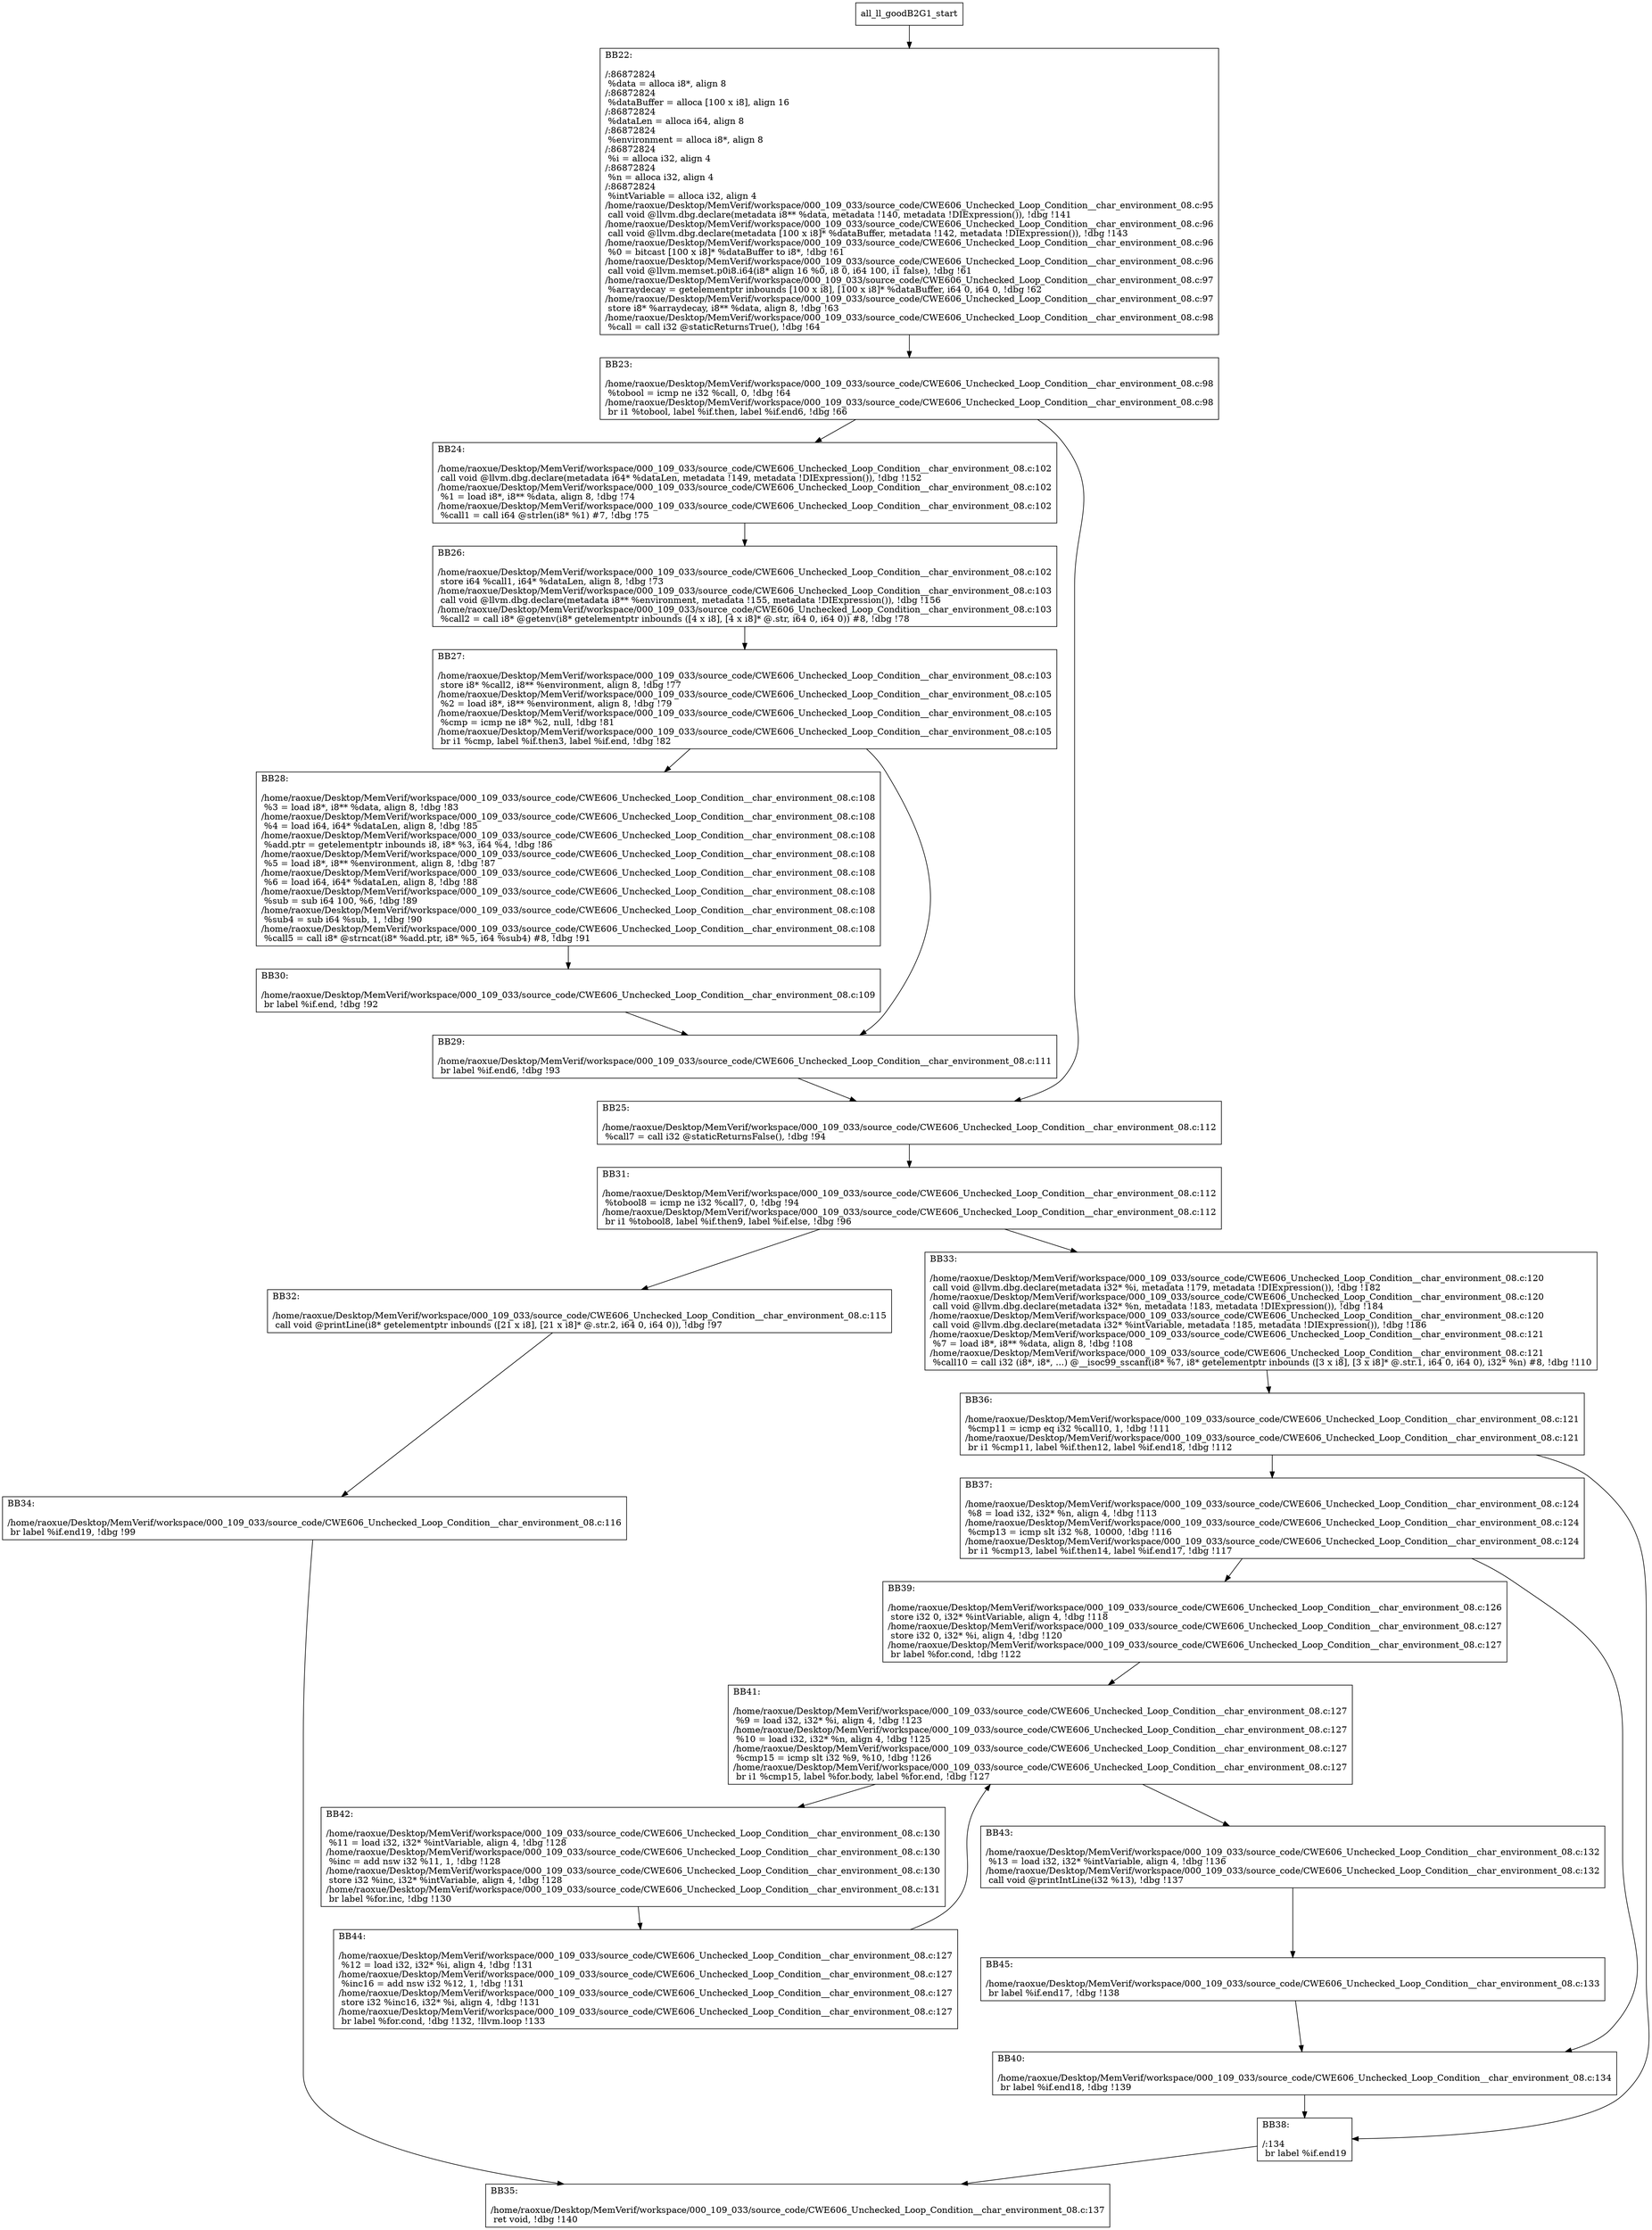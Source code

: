 digraph "CFG for'all_ll_goodB2G1' function" {
	BBall_ll_goodB2G1_start[shape=record,label="{all_ll_goodB2G1_start}"];
	BBall_ll_goodB2G1_start-> all_ll_goodB2G1BB22;
	all_ll_goodB2G1BB22 [shape=record, label="{BB22:\l\l/:86872824\l
  %data = alloca i8*, align 8\l
/:86872824\l
  %dataBuffer = alloca [100 x i8], align 16\l
/:86872824\l
  %dataLen = alloca i64, align 8\l
/:86872824\l
  %environment = alloca i8*, align 8\l
/:86872824\l
  %i = alloca i32, align 4\l
/:86872824\l
  %n = alloca i32, align 4\l
/:86872824\l
  %intVariable = alloca i32, align 4\l
/home/raoxue/Desktop/MemVerif/workspace/000_109_033/source_code/CWE606_Unchecked_Loop_Condition__char_environment_08.c:95\l
  call void @llvm.dbg.declare(metadata i8** %data, metadata !140, metadata !DIExpression()), !dbg !141\l
/home/raoxue/Desktop/MemVerif/workspace/000_109_033/source_code/CWE606_Unchecked_Loop_Condition__char_environment_08.c:96\l
  call void @llvm.dbg.declare(metadata [100 x i8]* %dataBuffer, metadata !142, metadata !DIExpression()), !dbg !143\l
/home/raoxue/Desktop/MemVerif/workspace/000_109_033/source_code/CWE606_Unchecked_Loop_Condition__char_environment_08.c:96\l
  %0 = bitcast [100 x i8]* %dataBuffer to i8*, !dbg !61\l
/home/raoxue/Desktop/MemVerif/workspace/000_109_033/source_code/CWE606_Unchecked_Loop_Condition__char_environment_08.c:96\l
  call void @llvm.memset.p0i8.i64(i8* align 16 %0, i8 0, i64 100, i1 false), !dbg !61\l
/home/raoxue/Desktop/MemVerif/workspace/000_109_033/source_code/CWE606_Unchecked_Loop_Condition__char_environment_08.c:97\l
  %arraydecay = getelementptr inbounds [100 x i8], [100 x i8]* %dataBuffer, i64 0, i64 0, !dbg !62\l
/home/raoxue/Desktop/MemVerif/workspace/000_109_033/source_code/CWE606_Unchecked_Loop_Condition__char_environment_08.c:97\l
  store i8* %arraydecay, i8** %data, align 8, !dbg !63\l
/home/raoxue/Desktop/MemVerif/workspace/000_109_033/source_code/CWE606_Unchecked_Loop_Condition__char_environment_08.c:98\l
  %call = call i32 @staticReturnsTrue(), !dbg !64\l
}"];
	all_ll_goodB2G1BB22-> all_ll_goodB2G1BB23;
	all_ll_goodB2G1BB23 [shape=record, label="{BB23:\l\l/home/raoxue/Desktop/MemVerif/workspace/000_109_033/source_code/CWE606_Unchecked_Loop_Condition__char_environment_08.c:98\l
  %tobool = icmp ne i32 %call, 0, !dbg !64\l
/home/raoxue/Desktop/MemVerif/workspace/000_109_033/source_code/CWE606_Unchecked_Loop_Condition__char_environment_08.c:98\l
  br i1 %tobool, label %if.then, label %if.end6, !dbg !66\l
}"];
	all_ll_goodB2G1BB23-> all_ll_goodB2G1BB24;
	all_ll_goodB2G1BB23-> all_ll_goodB2G1BB25;
	all_ll_goodB2G1BB24 [shape=record, label="{BB24:\l\l/home/raoxue/Desktop/MemVerif/workspace/000_109_033/source_code/CWE606_Unchecked_Loop_Condition__char_environment_08.c:102\l
  call void @llvm.dbg.declare(metadata i64* %dataLen, metadata !149, metadata !DIExpression()), !dbg !152\l
/home/raoxue/Desktop/MemVerif/workspace/000_109_033/source_code/CWE606_Unchecked_Loop_Condition__char_environment_08.c:102\l
  %1 = load i8*, i8** %data, align 8, !dbg !74\l
/home/raoxue/Desktop/MemVerif/workspace/000_109_033/source_code/CWE606_Unchecked_Loop_Condition__char_environment_08.c:102\l
  %call1 = call i64 @strlen(i8* %1) #7, !dbg !75\l
}"];
	all_ll_goodB2G1BB24-> all_ll_goodB2G1BB26;
	all_ll_goodB2G1BB26 [shape=record, label="{BB26:\l\l/home/raoxue/Desktop/MemVerif/workspace/000_109_033/source_code/CWE606_Unchecked_Loop_Condition__char_environment_08.c:102\l
  store i64 %call1, i64* %dataLen, align 8, !dbg !73\l
/home/raoxue/Desktop/MemVerif/workspace/000_109_033/source_code/CWE606_Unchecked_Loop_Condition__char_environment_08.c:103\l
  call void @llvm.dbg.declare(metadata i8** %environment, metadata !155, metadata !DIExpression()), !dbg !156\l
/home/raoxue/Desktop/MemVerif/workspace/000_109_033/source_code/CWE606_Unchecked_Loop_Condition__char_environment_08.c:103\l
  %call2 = call i8* @getenv(i8* getelementptr inbounds ([4 x i8], [4 x i8]* @.str, i64 0, i64 0)) #8, !dbg !78\l
}"];
	all_ll_goodB2G1BB26-> all_ll_goodB2G1BB27;
	all_ll_goodB2G1BB27 [shape=record, label="{BB27:\l\l/home/raoxue/Desktop/MemVerif/workspace/000_109_033/source_code/CWE606_Unchecked_Loop_Condition__char_environment_08.c:103\l
  store i8* %call2, i8** %environment, align 8, !dbg !77\l
/home/raoxue/Desktop/MemVerif/workspace/000_109_033/source_code/CWE606_Unchecked_Loop_Condition__char_environment_08.c:105\l
  %2 = load i8*, i8** %environment, align 8, !dbg !79\l
/home/raoxue/Desktop/MemVerif/workspace/000_109_033/source_code/CWE606_Unchecked_Loop_Condition__char_environment_08.c:105\l
  %cmp = icmp ne i8* %2, null, !dbg !81\l
/home/raoxue/Desktop/MemVerif/workspace/000_109_033/source_code/CWE606_Unchecked_Loop_Condition__char_environment_08.c:105\l
  br i1 %cmp, label %if.then3, label %if.end, !dbg !82\l
}"];
	all_ll_goodB2G1BB27-> all_ll_goodB2G1BB28;
	all_ll_goodB2G1BB27-> all_ll_goodB2G1BB29;
	all_ll_goodB2G1BB28 [shape=record, label="{BB28:\l\l/home/raoxue/Desktop/MemVerif/workspace/000_109_033/source_code/CWE606_Unchecked_Loop_Condition__char_environment_08.c:108\l
  %3 = load i8*, i8** %data, align 8, !dbg !83\l
/home/raoxue/Desktop/MemVerif/workspace/000_109_033/source_code/CWE606_Unchecked_Loop_Condition__char_environment_08.c:108\l
  %4 = load i64, i64* %dataLen, align 8, !dbg !85\l
/home/raoxue/Desktop/MemVerif/workspace/000_109_033/source_code/CWE606_Unchecked_Loop_Condition__char_environment_08.c:108\l
  %add.ptr = getelementptr inbounds i8, i8* %3, i64 %4, !dbg !86\l
/home/raoxue/Desktop/MemVerif/workspace/000_109_033/source_code/CWE606_Unchecked_Loop_Condition__char_environment_08.c:108\l
  %5 = load i8*, i8** %environment, align 8, !dbg !87\l
/home/raoxue/Desktop/MemVerif/workspace/000_109_033/source_code/CWE606_Unchecked_Loop_Condition__char_environment_08.c:108\l
  %6 = load i64, i64* %dataLen, align 8, !dbg !88\l
/home/raoxue/Desktop/MemVerif/workspace/000_109_033/source_code/CWE606_Unchecked_Loop_Condition__char_environment_08.c:108\l
  %sub = sub i64 100, %6, !dbg !89\l
/home/raoxue/Desktop/MemVerif/workspace/000_109_033/source_code/CWE606_Unchecked_Loop_Condition__char_environment_08.c:108\l
  %sub4 = sub i64 %sub, 1, !dbg !90\l
/home/raoxue/Desktop/MemVerif/workspace/000_109_033/source_code/CWE606_Unchecked_Loop_Condition__char_environment_08.c:108\l
  %call5 = call i8* @strncat(i8* %add.ptr, i8* %5, i64 %sub4) #8, !dbg !91\l
}"];
	all_ll_goodB2G1BB28-> all_ll_goodB2G1BB30;
	all_ll_goodB2G1BB30 [shape=record, label="{BB30:\l\l/home/raoxue/Desktop/MemVerif/workspace/000_109_033/source_code/CWE606_Unchecked_Loop_Condition__char_environment_08.c:109\l
  br label %if.end, !dbg !92\l
}"];
	all_ll_goodB2G1BB30-> all_ll_goodB2G1BB29;
	all_ll_goodB2G1BB29 [shape=record, label="{BB29:\l\l/home/raoxue/Desktop/MemVerif/workspace/000_109_033/source_code/CWE606_Unchecked_Loop_Condition__char_environment_08.c:111\l
  br label %if.end6, !dbg !93\l
}"];
	all_ll_goodB2G1BB29-> all_ll_goodB2G1BB25;
	all_ll_goodB2G1BB25 [shape=record, label="{BB25:\l\l/home/raoxue/Desktop/MemVerif/workspace/000_109_033/source_code/CWE606_Unchecked_Loop_Condition__char_environment_08.c:112\l
  %call7 = call i32 @staticReturnsFalse(), !dbg !94\l
}"];
	all_ll_goodB2G1BB25-> all_ll_goodB2G1BB31;
	all_ll_goodB2G1BB31 [shape=record, label="{BB31:\l\l/home/raoxue/Desktop/MemVerif/workspace/000_109_033/source_code/CWE606_Unchecked_Loop_Condition__char_environment_08.c:112\l
  %tobool8 = icmp ne i32 %call7, 0, !dbg !94\l
/home/raoxue/Desktop/MemVerif/workspace/000_109_033/source_code/CWE606_Unchecked_Loop_Condition__char_environment_08.c:112\l
  br i1 %tobool8, label %if.then9, label %if.else, !dbg !96\l
}"];
	all_ll_goodB2G1BB31-> all_ll_goodB2G1BB32;
	all_ll_goodB2G1BB31-> all_ll_goodB2G1BB33;
	all_ll_goodB2G1BB32 [shape=record, label="{BB32:\l\l/home/raoxue/Desktop/MemVerif/workspace/000_109_033/source_code/CWE606_Unchecked_Loop_Condition__char_environment_08.c:115\l
  call void @printLine(i8* getelementptr inbounds ([21 x i8], [21 x i8]* @.str.2, i64 0, i64 0)), !dbg !97\l
}"];
	all_ll_goodB2G1BB32-> all_ll_goodB2G1BB34;
	all_ll_goodB2G1BB34 [shape=record, label="{BB34:\l\l/home/raoxue/Desktop/MemVerif/workspace/000_109_033/source_code/CWE606_Unchecked_Loop_Condition__char_environment_08.c:116\l
  br label %if.end19, !dbg !99\l
}"];
	all_ll_goodB2G1BB34-> all_ll_goodB2G1BB35;
	all_ll_goodB2G1BB33 [shape=record, label="{BB33:\l\l/home/raoxue/Desktop/MemVerif/workspace/000_109_033/source_code/CWE606_Unchecked_Loop_Condition__char_environment_08.c:120\l
  call void @llvm.dbg.declare(metadata i32* %i, metadata !179, metadata !DIExpression()), !dbg !182\l
/home/raoxue/Desktop/MemVerif/workspace/000_109_033/source_code/CWE606_Unchecked_Loop_Condition__char_environment_08.c:120\l
  call void @llvm.dbg.declare(metadata i32* %n, metadata !183, metadata !DIExpression()), !dbg !184\l
/home/raoxue/Desktop/MemVerif/workspace/000_109_033/source_code/CWE606_Unchecked_Loop_Condition__char_environment_08.c:120\l
  call void @llvm.dbg.declare(metadata i32* %intVariable, metadata !185, metadata !DIExpression()), !dbg !186\l
/home/raoxue/Desktop/MemVerif/workspace/000_109_033/source_code/CWE606_Unchecked_Loop_Condition__char_environment_08.c:121\l
  %7 = load i8*, i8** %data, align 8, !dbg !108\l
/home/raoxue/Desktop/MemVerif/workspace/000_109_033/source_code/CWE606_Unchecked_Loop_Condition__char_environment_08.c:121\l
  %call10 = call i32 (i8*, i8*, ...) @__isoc99_sscanf(i8* %7, i8* getelementptr inbounds ([3 x i8], [3 x i8]* @.str.1, i64 0, i64 0), i32* %n) #8, !dbg !110\l
}"];
	all_ll_goodB2G1BB33-> all_ll_goodB2G1BB36;
	all_ll_goodB2G1BB36 [shape=record, label="{BB36:\l\l/home/raoxue/Desktop/MemVerif/workspace/000_109_033/source_code/CWE606_Unchecked_Loop_Condition__char_environment_08.c:121\l
  %cmp11 = icmp eq i32 %call10, 1, !dbg !111\l
/home/raoxue/Desktop/MemVerif/workspace/000_109_033/source_code/CWE606_Unchecked_Loop_Condition__char_environment_08.c:121\l
  br i1 %cmp11, label %if.then12, label %if.end18, !dbg !112\l
}"];
	all_ll_goodB2G1BB36-> all_ll_goodB2G1BB37;
	all_ll_goodB2G1BB36-> all_ll_goodB2G1BB38;
	all_ll_goodB2G1BB37 [shape=record, label="{BB37:\l\l/home/raoxue/Desktop/MemVerif/workspace/000_109_033/source_code/CWE606_Unchecked_Loop_Condition__char_environment_08.c:124\l
  %8 = load i32, i32* %n, align 4, !dbg !113\l
/home/raoxue/Desktop/MemVerif/workspace/000_109_033/source_code/CWE606_Unchecked_Loop_Condition__char_environment_08.c:124\l
  %cmp13 = icmp slt i32 %8, 10000, !dbg !116\l
/home/raoxue/Desktop/MemVerif/workspace/000_109_033/source_code/CWE606_Unchecked_Loop_Condition__char_environment_08.c:124\l
  br i1 %cmp13, label %if.then14, label %if.end17, !dbg !117\l
}"];
	all_ll_goodB2G1BB37-> all_ll_goodB2G1BB39;
	all_ll_goodB2G1BB37-> all_ll_goodB2G1BB40;
	all_ll_goodB2G1BB39 [shape=record, label="{BB39:\l\l/home/raoxue/Desktop/MemVerif/workspace/000_109_033/source_code/CWE606_Unchecked_Loop_Condition__char_environment_08.c:126\l
  store i32 0, i32* %intVariable, align 4, !dbg !118\l
/home/raoxue/Desktop/MemVerif/workspace/000_109_033/source_code/CWE606_Unchecked_Loop_Condition__char_environment_08.c:127\l
  store i32 0, i32* %i, align 4, !dbg !120\l
/home/raoxue/Desktop/MemVerif/workspace/000_109_033/source_code/CWE606_Unchecked_Loop_Condition__char_environment_08.c:127\l
  br label %for.cond, !dbg !122\l
}"];
	all_ll_goodB2G1BB39-> all_ll_goodB2G1BB41;
	all_ll_goodB2G1BB41 [shape=record, label="{BB41:\l\l/home/raoxue/Desktop/MemVerif/workspace/000_109_033/source_code/CWE606_Unchecked_Loop_Condition__char_environment_08.c:127\l
  %9 = load i32, i32* %i, align 4, !dbg !123\l
/home/raoxue/Desktop/MemVerif/workspace/000_109_033/source_code/CWE606_Unchecked_Loop_Condition__char_environment_08.c:127\l
  %10 = load i32, i32* %n, align 4, !dbg !125\l
/home/raoxue/Desktop/MemVerif/workspace/000_109_033/source_code/CWE606_Unchecked_Loop_Condition__char_environment_08.c:127\l
  %cmp15 = icmp slt i32 %9, %10, !dbg !126\l
/home/raoxue/Desktop/MemVerif/workspace/000_109_033/source_code/CWE606_Unchecked_Loop_Condition__char_environment_08.c:127\l
  br i1 %cmp15, label %for.body, label %for.end, !dbg !127\l
}"];
	all_ll_goodB2G1BB41-> all_ll_goodB2G1BB42;
	all_ll_goodB2G1BB41-> all_ll_goodB2G1BB43;
	all_ll_goodB2G1BB42 [shape=record, label="{BB42:\l\l/home/raoxue/Desktop/MemVerif/workspace/000_109_033/source_code/CWE606_Unchecked_Loop_Condition__char_environment_08.c:130\l
  %11 = load i32, i32* %intVariable, align 4, !dbg !128\l
/home/raoxue/Desktop/MemVerif/workspace/000_109_033/source_code/CWE606_Unchecked_Loop_Condition__char_environment_08.c:130\l
  %inc = add nsw i32 %11, 1, !dbg !128\l
/home/raoxue/Desktop/MemVerif/workspace/000_109_033/source_code/CWE606_Unchecked_Loop_Condition__char_environment_08.c:130\l
  store i32 %inc, i32* %intVariable, align 4, !dbg !128\l
/home/raoxue/Desktop/MemVerif/workspace/000_109_033/source_code/CWE606_Unchecked_Loop_Condition__char_environment_08.c:131\l
  br label %for.inc, !dbg !130\l
}"];
	all_ll_goodB2G1BB42-> all_ll_goodB2G1BB44;
	all_ll_goodB2G1BB44 [shape=record, label="{BB44:\l\l/home/raoxue/Desktop/MemVerif/workspace/000_109_033/source_code/CWE606_Unchecked_Loop_Condition__char_environment_08.c:127\l
  %12 = load i32, i32* %i, align 4, !dbg !131\l
/home/raoxue/Desktop/MemVerif/workspace/000_109_033/source_code/CWE606_Unchecked_Loop_Condition__char_environment_08.c:127\l
  %inc16 = add nsw i32 %12, 1, !dbg !131\l
/home/raoxue/Desktop/MemVerif/workspace/000_109_033/source_code/CWE606_Unchecked_Loop_Condition__char_environment_08.c:127\l
  store i32 %inc16, i32* %i, align 4, !dbg !131\l
/home/raoxue/Desktop/MemVerif/workspace/000_109_033/source_code/CWE606_Unchecked_Loop_Condition__char_environment_08.c:127\l
  br label %for.cond, !dbg !132, !llvm.loop !133\l
}"];
	all_ll_goodB2G1BB44-> all_ll_goodB2G1BB41;
	all_ll_goodB2G1BB43 [shape=record, label="{BB43:\l\l/home/raoxue/Desktop/MemVerif/workspace/000_109_033/source_code/CWE606_Unchecked_Loop_Condition__char_environment_08.c:132\l
  %13 = load i32, i32* %intVariable, align 4, !dbg !136\l
/home/raoxue/Desktop/MemVerif/workspace/000_109_033/source_code/CWE606_Unchecked_Loop_Condition__char_environment_08.c:132\l
  call void @printIntLine(i32 %13), !dbg !137\l
}"];
	all_ll_goodB2G1BB43-> all_ll_goodB2G1BB45;
	all_ll_goodB2G1BB45 [shape=record, label="{BB45:\l\l/home/raoxue/Desktop/MemVerif/workspace/000_109_033/source_code/CWE606_Unchecked_Loop_Condition__char_environment_08.c:133\l
  br label %if.end17, !dbg !138\l
}"];
	all_ll_goodB2G1BB45-> all_ll_goodB2G1BB40;
	all_ll_goodB2G1BB40 [shape=record, label="{BB40:\l\l/home/raoxue/Desktop/MemVerif/workspace/000_109_033/source_code/CWE606_Unchecked_Loop_Condition__char_environment_08.c:134\l
  br label %if.end18, !dbg !139\l
}"];
	all_ll_goodB2G1BB40-> all_ll_goodB2G1BB38;
	all_ll_goodB2G1BB38 [shape=record, label="{BB38:\l\l/:134\l
  br label %if.end19\l
}"];
	all_ll_goodB2G1BB38-> all_ll_goodB2G1BB35;
	all_ll_goodB2G1BB35 [shape=record, label="{BB35:\l\l/home/raoxue/Desktop/MemVerif/workspace/000_109_033/source_code/CWE606_Unchecked_Loop_Condition__char_environment_08.c:137\l
  ret void, !dbg !140\l
}"];
}
